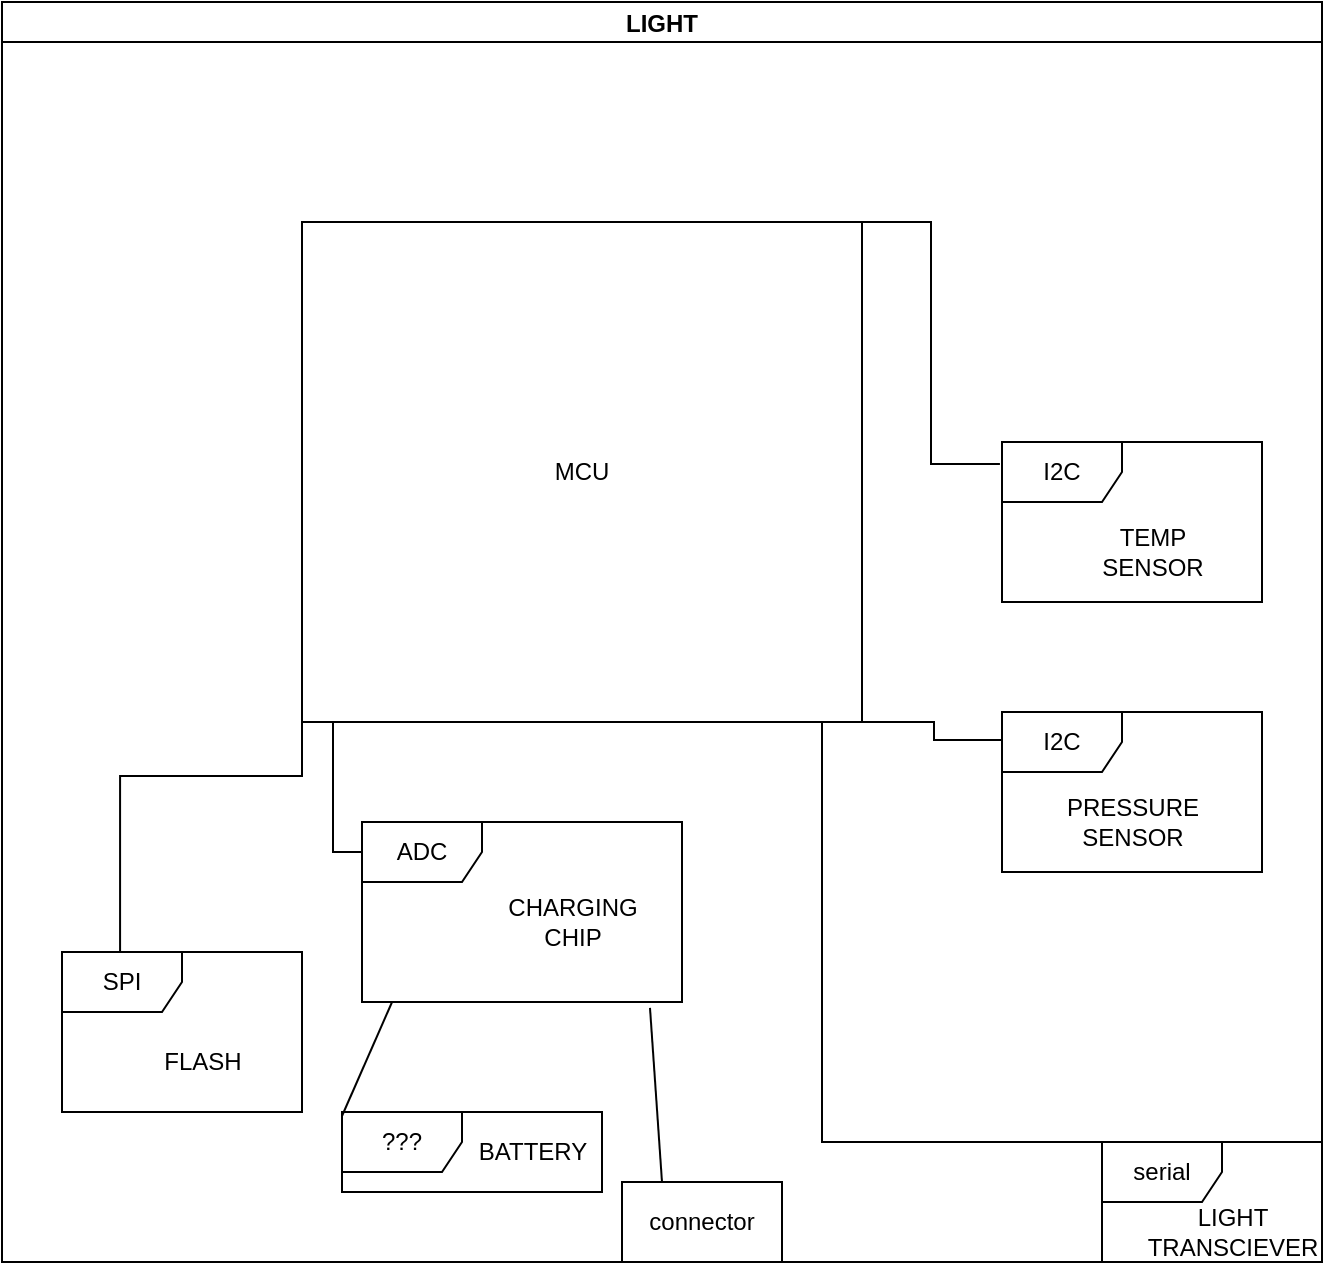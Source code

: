 <mxfile version="21.1.1" type="device">
  <diagram name="Page-1" id="9f46799a-70d6-7492-0946-bef42562c5a5">
    <mxGraphModel dx="1181" dy="1086" grid="1" gridSize="10" guides="1" tooltips="1" connect="1" arrows="1" fold="1" page="1" pageScale="1" pageWidth="1100" pageHeight="850" background="none" math="0" shadow="0">
      <root>
        <mxCell id="0" />
        <mxCell id="1" parent="0" />
        <mxCell id="8aK8nWyWI6saDwJPmtVD-2" value="LIGHT" style="swimlane;startSize=20;horizontal=1;containerType=tree;newEdgeStyle={&quot;edgeStyle&quot;:&quot;elbowEdgeStyle&quot;,&quot;startArrow&quot;:&quot;none&quot;,&quot;endArrow&quot;:&quot;none&quot;};" vertex="1" parent="1">
          <mxGeometry x="20" y="40" width="660" height="630" as="geometry" />
        </mxCell>
        <mxCell id="8aK8nWyWI6saDwJPmtVD-15" style="edgeStyle=elbowEdgeStyle;rounded=0;orthogonalLoop=1;jettySize=auto;html=1;startArrow=none;endArrow=none;exitX=1;exitY=1;exitDx=0;exitDy=0;entryX=0.015;entryY=0.175;entryDx=0;entryDy=0;entryPerimeter=0;" edge="1" parent="8aK8nWyWI6saDwJPmtVD-2" source="8aK8nWyWI6saDwJPmtVD-5" target="8aK8nWyWI6saDwJPmtVD-11">
          <mxGeometry relative="1" as="geometry" />
        </mxCell>
        <mxCell id="8aK8nWyWI6saDwJPmtVD-16" style="edgeStyle=elbowEdgeStyle;rounded=0;orthogonalLoop=1;jettySize=auto;html=1;startArrow=none;endArrow=none;exitX=1;exitY=0;exitDx=0;exitDy=0;entryX=-0.008;entryY=0.138;entryDx=0;entryDy=0;entryPerimeter=0;" edge="1" parent="8aK8nWyWI6saDwJPmtVD-2" source="8aK8nWyWI6saDwJPmtVD-5" target="8aK8nWyWI6saDwJPmtVD-9">
          <mxGeometry relative="1" as="geometry" />
        </mxCell>
        <mxCell id="8aK8nWyWI6saDwJPmtVD-21" style="edgeStyle=elbowEdgeStyle;rounded=0;orthogonalLoop=1;jettySize=auto;html=1;startArrow=none;endArrow=none;exitX=0;exitY=1;exitDx=0;exitDy=0;entryX=0.006;entryY=0.167;entryDx=0;entryDy=0;entryPerimeter=0;" edge="1" parent="8aK8nWyWI6saDwJPmtVD-2" source="8aK8nWyWI6saDwJPmtVD-5" target="8aK8nWyWI6saDwJPmtVD-20">
          <mxGeometry relative="1" as="geometry" />
        </mxCell>
        <mxCell id="8aK8nWyWI6saDwJPmtVD-28" style="edgeStyle=elbowEdgeStyle;rounded=0;orthogonalLoop=1;jettySize=auto;html=1;startArrow=none;endArrow=none;exitX=0;exitY=0.75;exitDx=0;exitDy=0;entryX=0.242;entryY=0.013;entryDx=0;entryDy=0;entryPerimeter=0;" edge="1" parent="8aK8nWyWI6saDwJPmtVD-2" source="8aK8nWyWI6saDwJPmtVD-5" target="8aK8nWyWI6saDwJPmtVD-26">
          <mxGeometry relative="1" as="geometry" />
        </mxCell>
        <UserObject label="MCU" treeRoot="1" id="8aK8nWyWI6saDwJPmtVD-5">
          <mxCell style="whiteSpace=wrap;html=1;align=center;treeFolding=1;treeMoving=1;newEdgeStyle={&quot;edgeStyle&quot;:&quot;elbowEdgeStyle&quot;,&quot;startArrow&quot;:&quot;none&quot;,&quot;endArrow&quot;:&quot;none&quot;};" vertex="1" parent="8aK8nWyWI6saDwJPmtVD-2">
            <mxGeometry x="150" y="110" width="280" height="250" as="geometry" />
          </mxCell>
        </UserObject>
        <mxCell id="8aK8nWyWI6saDwJPmtVD-9" value="I2C" style="shape=umlFrame;whiteSpace=wrap;html=1;pointerEvents=0;" vertex="1" parent="8aK8nWyWI6saDwJPmtVD-2">
          <mxGeometry x="500" y="220" width="130" height="80" as="geometry" />
        </mxCell>
        <mxCell id="8aK8nWyWI6saDwJPmtVD-10" value="TEMP&lt;br&gt;SENSOR" style="text;html=1;align=center;verticalAlign=middle;resizable=0;points=[];autosize=1;strokeColor=none;fillColor=none;" vertex="1" parent="8aK8nWyWI6saDwJPmtVD-2">
          <mxGeometry x="540" y="255" width="70" height="40" as="geometry" />
        </mxCell>
        <mxCell id="8aK8nWyWI6saDwJPmtVD-11" value="I2C" style="shape=umlFrame;whiteSpace=wrap;html=1;pointerEvents=0;" vertex="1" parent="8aK8nWyWI6saDwJPmtVD-2">
          <mxGeometry x="500" y="355" width="130" height="80" as="geometry" />
        </mxCell>
        <mxCell id="8aK8nWyWI6saDwJPmtVD-12" value="PRESSURE&lt;br&gt;SENSOR" style="text;html=1;align=center;verticalAlign=middle;resizable=0;points=[];autosize=1;strokeColor=none;fillColor=none;" vertex="1" parent="8aK8nWyWI6saDwJPmtVD-2">
          <mxGeometry x="520" y="390" width="90" height="40" as="geometry" />
        </mxCell>
        <mxCell id="8aK8nWyWI6saDwJPmtVD-20" value="ADC" style="shape=umlFrame;whiteSpace=wrap;html=1;pointerEvents=0;" vertex="1" parent="8aK8nWyWI6saDwJPmtVD-2">
          <mxGeometry x="180" y="410" width="160" height="90" as="geometry" />
        </mxCell>
        <mxCell id="8aK8nWyWI6saDwJPmtVD-22" value="CHARGING&lt;br&gt;CHIP" style="text;html=1;align=center;verticalAlign=middle;resizable=0;points=[];autosize=1;strokeColor=none;fillColor=none;" vertex="1" parent="8aK8nWyWI6saDwJPmtVD-2">
          <mxGeometry x="240" y="440" width="90" height="40" as="geometry" />
        </mxCell>
        <mxCell id="8aK8nWyWI6saDwJPmtVD-23" value="???" style="shape=umlFrame;whiteSpace=wrap;html=1;pointerEvents=0;" vertex="1" parent="8aK8nWyWI6saDwJPmtVD-2">
          <mxGeometry x="170" y="555" width="130" height="40" as="geometry" />
        </mxCell>
        <mxCell id="8aK8nWyWI6saDwJPmtVD-25" value="" style="endArrow=none;html=1;rounded=0;exitX=0;exitY=0.05;exitDx=0;exitDy=0;exitPerimeter=0;entryX=0.094;entryY=1;entryDx=0;entryDy=0;entryPerimeter=0;" edge="1" parent="8aK8nWyWI6saDwJPmtVD-2" source="8aK8nWyWI6saDwJPmtVD-23" target="8aK8nWyWI6saDwJPmtVD-20">
          <mxGeometry width="50" height="50" relative="1" as="geometry">
            <mxPoint x="500" y="530" as="sourcePoint" />
            <mxPoint x="550" y="480" as="targetPoint" />
          </mxGeometry>
        </mxCell>
        <mxCell id="8aK8nWyWI6saDwJPmtVD-24" value="BATTERY" style="text;html=1;align=center;verticalAlign=middle;resizable=0;points=[];autosize=1;strokeColor=none;fillColor=none;" vertex="1" parent="8aK8nWyWI6saDwJPmtVD-2">
          <mxGeometry x="225" y="560" width="80" height="30" as="geometry" />
        </mxCell>
        <mxCell id="8aK8nWyWI6saDwJPmtVD-26" value="SPI" style="shape=umlFrame;whiteSpace=wrap;html=1;pointerEvents=0;" vertex="1" parent="8aK8nWyWI6saDwJPmtVD-2">
          <mxGeometry x="30" y="475" width="120" height="80" as="geometry" />
        </mxCell>
        <mxCell id="8aK8nWyWI6saDwJPmtVD-29" value="connector" style="rounded=0;whiteSpace=wrap;html=1;" vertex="1" parent="8aK8nWyWI6saDwJPmtVD-2">
          <mxGeometry x="310" y="590" width="80" height="40" as="geometry" />
        </mxCell>
        <mxCell id="8aK8nWyWI6saDwJPmtVD-33" value="" style="endArrow=none;html=1;rounded=0;exitX=0.25;exitY=0;exitDx=0;exitDy=0;entryX=0.9;entryY=1.033;entryDx=0;entryDy=0;entryPerimeter=0;" edge="1" parent="8aK8nWyWI6saDwJPmtVD-2" source="8aK8nWyWI6saDwJPmtVD-29" target="8aK8nWyWI6saDwJPmtVD-20">
          <mxGeometry width="50" height="50" relative="1" as="geometry">
            <mxPoint x="500" y="510" as="sourcePoint" />
            <mxPoint x="550" y="460" as="targetPoint" />
          </mxGeometry>
        </mxCell>
        <mxCell id="8aK8nWyWI6saDwJPmtVD-17" value="serial" style="shape=umlFrame;whiteSpace=wrap;html=1;pointerEvents=0;" vertex="1" parent="8aK8nWyWI6saDwJPmtVD-2">
          <mxGeometry x="550" y="570" width="110" height="60" as="geometry" />
        </mxCell>
        <mxCell id="8aK8nWyWI6saDwJPmtVD-18" value="LIGHT&lt;br&gt;TRANSCIEVER" style="text;html=1;align=center;verticalAlign=middle;resizable=0;points=[];autosize=1;strokeColor=none;fillColor=none;" vertex="1" parent="8aK8nWyWI6saDwJPmtVD-2">
          <mxGeometry x="560" y="595" width="110" height="40" as="geometry" />
        </mxCell>
        <mxCell id="8aK8nWyWI6saDwJPmtVD-19" style="edgeStyle=elbowEdgeStyle;rounded=0;orthogonalLoop=1;jettySize=auto;html=1;startArrow=none;endArrow=none;entryX=0.169;entryY=0;entryDx=0;entryDy=0;entryPerimeter=0;exitX=0.75;exitY=1;exitDx=0;exitDy=0;" edge="1" parent="8aK8nWyWI6saDwJPmtVD-2" source="8aK8nWyWI6saDwJPmtVD-5" target="8aK8nWyWI6saDwJPmtVD-17">
          <mxGeometry relative="1" as="geometry">
            <mxPoint x="410" y="410" as="sourcePoint" />
            <Array as="points">
              <mxPoint x="410" y="470" />
            </Array>
          </mxGeometry>
        </mxCell>
        <mxCell id="8aK8nWyWI6saDwJPmtVD-27" value="FLASH" style="text;html=1;align=center;verticalAlign=middle;resizable=0;points=[];autosize=1;strokeColor=none;fillColor=none;" vertex="1" parent="1">
          <mxGeometry x="90" y="555" width="60" height="30" as="geometry" />
        </mxCell>
      </root>
    </mxGraphModel>
  </diagram>
</mxfile>
